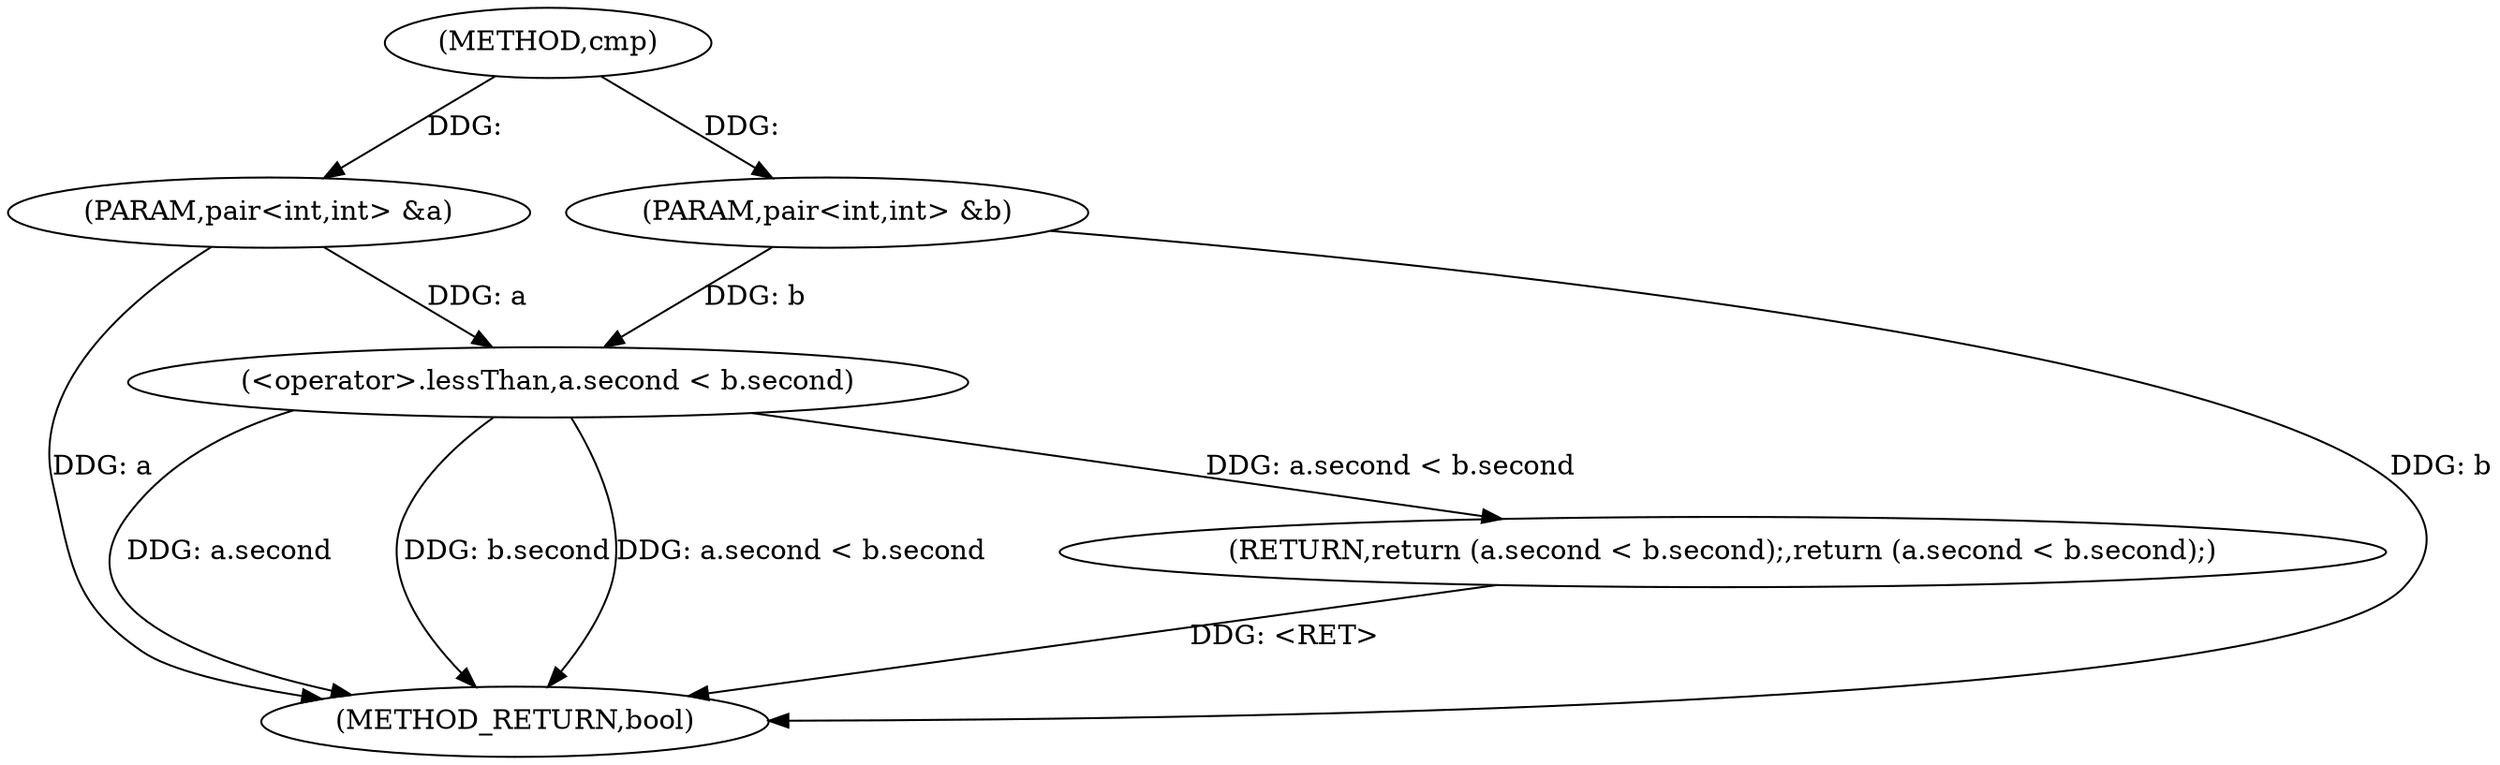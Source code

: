 digraph "cmp" {  
"1000126" [label = "(METHOD,cmp)" ]
"1000138" [label = "(METHOD_RETURN,bool)" ]
"1000127" [label = "(PARAM,pair<int,int> &a)" ]
"1000128" [label = "(PARAM,pair<int,int> &b)" ]
"1000130" [label = "(RETURN,return (a.second < b.second);,return (a.second < b.second);)" ]
"1000131" [label = "(<operator>.lessThan,a.second < b.second)" ]
  "1000127" -> "1000138"  [ label = "DDG: a"] 
  "1000128" -> "1000138"  [ label = "DDG: b"] 
  "1000131" -> "1000138"  [ label = "DDG: a.second"] 
  "1000131" -> "1000138"  [ label = "DDG: b.second"] 
  "1000131" -> "1000138"  [ label = "DDG: a.second < b.second"] 
  "1000130" -> "1000138"  [ label = "DDG: <RET>"] 
  "1000126" -> "1000127"  [ label = "DDG: "] 
  "1000126" -> "1000128"  [ label = "DDG: "] 
  "1000131" -> "1000130"  [ label = "DDG: a.second < b.second"] 
  "1000127" -> "1000131"  [ label = "DDG: a"] 
  "1000128" -> "1000131"  [ label = "DDG: b"] 
}
